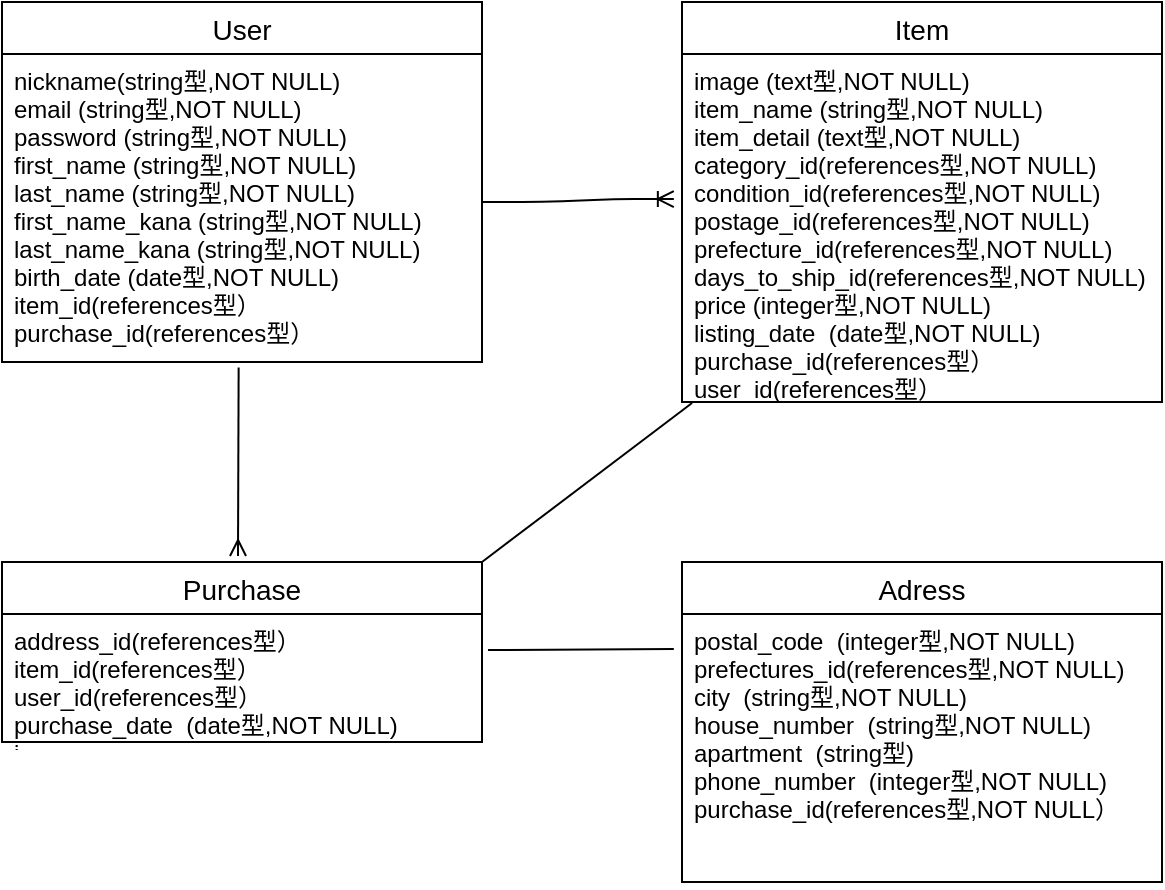 <mxfile version="13.6.5">
    <diagram id="q_BIc9KqVLlafwpR_wdb" name="ページ1">
        <mxGraphModel dx="601" dy="597" grid="1" gridSize="10" guides="1" tooltips="1" connect="1" arrows="1" fold="1" page="1" pageScale="1" pageWidth="827" pageHeight="1169" math="0" shadow="0">
            <root>
                <mxCell id="0"/>
                <mxCell id="1" parent="0"/>
                <mxCell id="2" value="User" style="swimlane;fontStyle=0;childLayout=stackLayout;horizontal=1;startSize=26;horizontalStack=0;resizeParent=1;resizeParentMax=0;resizeLast=0;collapsible=1;marginBottom=0;align=center;fontSize=14;" parent="1" vertex="1">
                    <mxGeometry x="40" y="40" width="240" height="180" as="geometry"/>
                </mxCell>
                <mxCell id="3" value="nickname(string型,NOT NULL)&#10;email (string型,NOT NULL)&#10;password (string型,NOT NULL)&#10;first_name (string型,NOT NULL)&#10;last_name (string型,NOT NULL)&#10;first_name_kana (string型,NOT NULL)&#10;last_name_kana (string型,NOT NULL)&#10;birth_date (date型,NOT NULL)&#10;item_id(references型）&#10;purchase_id(references型）&#10;" style="text;strokeColor=none;fillColor=none;spacingLeft=4;spacingRight=4;overflow=hidden;rotatable=0;points=[[0,0.5],[1,0.5]];portConstraint=eastwest;fontSize=12;" parent="2" vertex="1">
                    <mxGeometry y="26" width="240" height="154" as="geometry"/>
                </mxCell>
                <mxCell id="36" value="" style="edgeStyle=entityRelationEdgeStyle;fontSize=12;html=1;endArrow=ERoneToMany;entryX=-0.017;entryY=0.417;entryDx=0;entryDy=0;entryPerimeter=0;" parent="1" edge="1" target="7">
                    <mxGeometry width="100" height="100" relative="1" as="geometry">
                        <mxPoint x="280" y="140" as="sourcePoint"/>
                        <mxPoint x="350" y="140" as="targetPoint"/>
                    </mxGeometry>
                </mxCell>
                <mxCell id="39" value="" style="endArrow=none;html=1;rounded=0;entryX=-0.017;entryY=0.131;entryDx=0;entryDy=0;entryPerimeter=0;" parent="1" target="33" edge="1">
                    <mxGeometry relative="1" as="geometry">
                        <mxPoint x="283" y="364" as="sourcePoint"/>
                        <mxPoint x="380" y="368" as="targetPoint"/>
                    </mxGeometry>
                </mxCell>
                <mxCell id="50" value="" style="endArrow=none;html=1;rounded=0;entryX=0.493;entryY=1.018;entryDx=0;entryDy=0;startArrow=ERmany;startFill=0;entryPerimeter=0;" parent="1" target="3" edge="1">
                    <mxGeometry relative="1" as="geometry">
                        <mxPoint x="158" y="317" as="sourcePoint"/>
                        <mxPoint x="161" y="310" as="targetPoint"/>
                    </mxGeometry>
                </mxCell>
                <mxCell id="6" value="Item" style="swimlane;fontStyle=0;childLayout=stackLayout;horizontal=1;startSize=26;horizontalStack=0;resizeParent=1;resizeParentMax=0;resizeLast=0;collapsible=1;marginBottom=0;align=center;fontSize=14;" parent="1" vertex="1">
                    <mxGeometry x="380" y="40" width="240" height="200" as="geometry"/>
                </mxCell>
                <mxCell id="7" value="image (text型,NOT NULL)&#10;item_name (string型,NOT NULL)&#10;item_detail (text型,NOT NULL)&#10;category_id(references型,NOT NULL)&#10;condition_id(references型,NOT NULL)&#10;postage_id(references型,NOT NULL)&#10;prefecture_id(references型,NOT NULL)&#10;days_to_ship_id(references型,NOT NULL)&#10;price (integer型,NOT NULL)&#10;listing_date  (date型,NOT NULL)&#10;purchase_id(references型）&#10;user_id(references型）&#10;&#10;&#10;" style="text;strokeColor=none;fillColor=none;spacingLeft=4;spacingRight=4;overflow=hidden;rotatable=0;points=[[0,0.5],[1,0.5]];portConstraint=eastwest;fontSize=12;" parent="6" vertex="1">
                    <mxGeometry y="26" width="240" height="174" as="geometry"/>
                </mxCell>
                <mxCell id="26" value="Purchase" style="swimlane;fontStyle=0;childLayout=stackLayout;horizontal=1;startSize=26;horizontalStack=0;resizeParent=1;resizeParentMax=0;resizeLast=0;collapsible=1;marginBottom=0;align=center;fontSize=14;" parent="1" vertex="1">
                    <mxGeometry x="40" y="320" width="240" height="90" as="geometry"/>
                </mxCell>
                <mxCell id="27" value="address_id(references型）&#10;item_id(references型）&#10;user_id(references型）&#10;purchase_date  (date型,NOT NULL)&#10;i" style="text;strokeColor=none;fillColor=none;spacingLeft=4;spacingRight=4;overflow=hidden;rotatable=0;points=[[0,0.5],[1,0.5]];portConstraint=eastwest;fontSize=12;" parent="26" vertex="1">
                    <mxGeometry y="26" width="240" height="64" as="geometry"/>
                </mxCell>
                <mxCell id="32" value="Adress" style="swimlane;fontStyle=0;childLayout=stackLayout;horizontal=1;startSize=26;horizontalStack=0;resizeParent=1;resizeParentMax=0;resizeLast=0;collapsible=1;marginBottom=0;align=center;fontSize=14;" parent="1" vertex="1">
                    <mxGeometry x="380" y="320" width="240" height="160" as="geometry"/>
                </mxCell>
                <mxCell id="33" value="postal_code  (integer型,NOT NULL)&#10;prefectures_id(references型,NOT NULL)&#10;city  (string型,NOT NULL)&#10;house_number  (string型,NOT NULL)&#10;apartment  (string型)&#10;phone_number  (integer型,NOT NULL)&#10;purchase_id(references型,NOT NULL）" style="text;strokeColor=none;fillColor=none;spacingLeft=4;spacingRight=4;overflow=hidden;rotatable=0;points=[[0,0.5],[1,0.5]];portConstraint=eastwest;fontSize=12;" parent="32" vertex="1">
                    <mxGeometry y="26" width="240" height="134" as="geometry"/>
                </mxCell>
                <mxCell id="52" value="" style="endArrow=none;html=1;rounded=0;entryX=0.021;entryY=1.003;entryDx=0;entryDy=0;entryPerimeter=0;exitX=1;exitY=0;exitDx=0;exitDy=0;" edge="1" parent="1" source="26" target="7">
                    <mxGeometry relative="1" as="geometry">
                        <mxPoint x="293" y="270.45" as="sourcePoint"/>
                        <mxPoint x="385.92" y="270.004" as="targetPoint"/>
                    </mxGeometry>
                </mxCell>
            </root>
        </mxGraphModel>
    </diagram>
</mxfile>